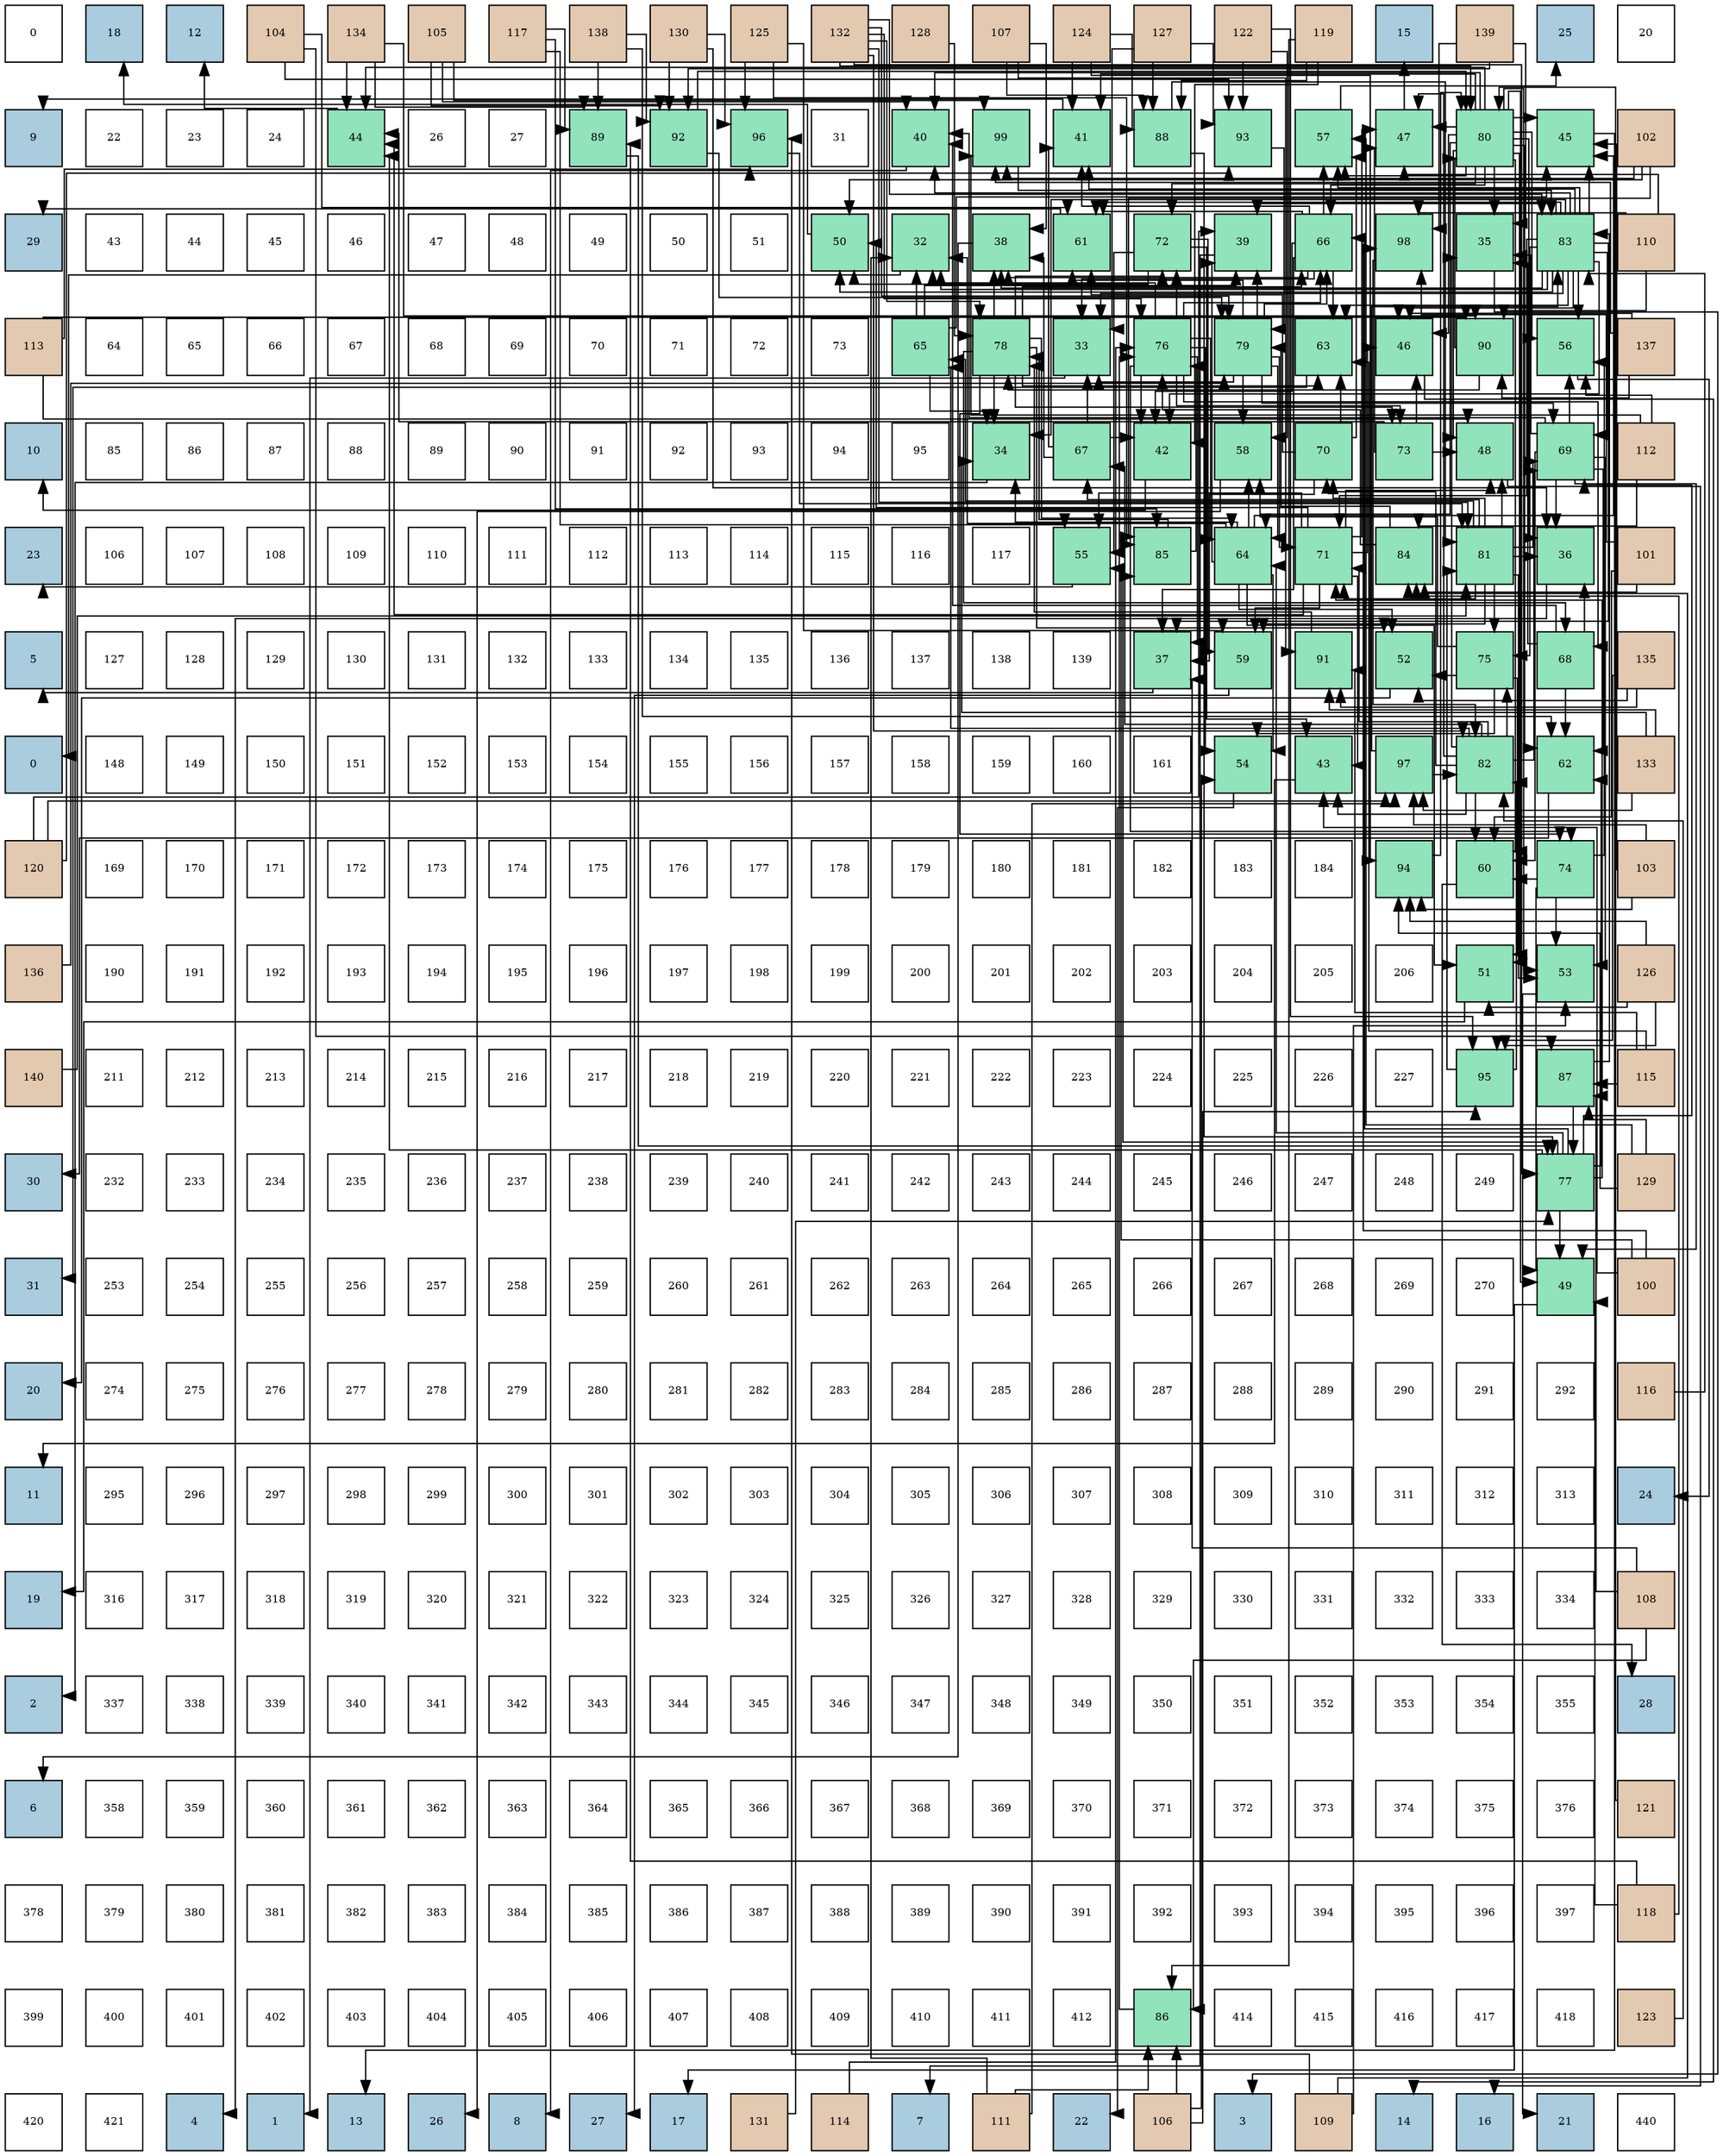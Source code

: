digraph layout{
 rankdir=TB;
 splines=ortho;
 node [style=filled shape=square fixedsize=true width=0.6];
0[label="0", fontsize=8, fillcolor="#ffffff"];
1[label="18", fontsize=8, fillcolor="#a9ccde"];
2[label="12", fontsize=8, fillcolor="#a9ccde"];
3[label="104", fontsize=8, fillcolor="#e3c9af"];
4[label="134", fontsize=8, fillcolor="#e3c9af"];
5[label="105", fontsize=8, fillcolor="#e3c9af"];
6[label="117", fontsize=8, fillcolor="#e3c9af"];
7[label="138", fontsize=8, fillcolor="#e3c9af"];
8[label="130", fontsize=8, fillcolor="#e3c9af"];
9[label="125", fontsize=8, fillcolor="#e3c9af"];
10[label="132", fontsize=8, fillcolor="#e3c9af"];
11[label="128", fontsize=8, fillcolor="#e3c9af"];
12[label="107", fontsize=8, fillcolor="#e3c9af"];
13[label="124", fontsize=8, fillcolor="#e3c9af"];
14[label="127", fontsize=8, fillcolor="#e3c9af"];
15[label="122", fontsize=8, fillcolor="#e3c9af"];
16[label="119", fontsize=8, fillcolor="#e3c9af"];
17[label="15", fontsize=8, fillcolor="#a9ccde"];
18[label="139", fontsize=8, fillcolor="#e3c9af"];
19[label="25", fontsize=8, fillcolor="#a9ccde"];
20[label="20", fontsize=8, fillcolor="#ffffff"];
21[label="9", fontsize=8, fillcolor="#a9ccde"];
22[label="22", fontsize=8, fillcolor="#ffffff"];
23[label="23", fontsize=8, fillcolor="#ffffff"];
24[label="24", fontsize=8, fillcolor="#ffffff"];
25[label="44", fontsize=8, fillcolor="#91e3bb"];
26[label="26", fontsize=8, fillcolor="#ffffff"];
27[label="27", fontsize=8, fillcolor="#ffffff"];
28[label="89", fontsize=8, fillcolor="#91e3bb"];
29[label="92", fontsize=8, fillcolor="#91e3bb"];
30[label="96", fontsize=8, fillcolor="#91e3bb"];
31[label="31", fontsize=8, fillcolor="#ffffff"];
32[label="40", fontsize=8, fillcolor="#91e3bb"];
33[label="99", fontsize=8, fillcolor="#91e3bb"];
34[label="41", fontsize=8, fillcolor="#91e3bb"];
35[label="88", fontsize=8, fillcolor="#91e3bb"];
36[label="93", fontsize=8, fillcolor="#91e3bb"];
37[label="57", fontsize=8, fillcolor="#91e3bb"];
38[label="47", fontsize=8, fillcolor="#91e3bb"];
39[label="80", fontsize=8, fillcolor="#91e3bb"];
40[label="45", fontsize=8, fillcolor="#91e3bb"];
41[label="102", fontsize=8, fillcolor="#e3c9af"];
42[label="29", fontsize=8, fillcolor="#a9ccde"];
43[label="43", fontsize=8, fillcolor="#ffffff"];
44[label="44", fontsize=8, fillcolor="#ffffff"];
45[label="45", fontsize=8, fillcolor="#ffffff"];
46[label="46", fontsize=8, fillcolor="#ffffff"];
47[label="47", fontsize=8, fillcolor="#ffffff"];
48[label="48", fontsize=8, fillcolor="#ffffff"];
49[label="49", fontsize=8, fillcolor="#ffffff"];
50[label="50", fontsize=8, fillcolor="#ffffff"];
51[label="51", fontsize=8, fillcolor="#ffffff"];
52[label="50", fontsize=8, fillcolor="#91e3bb"];
53[label="32", fontsize=8, fillcolor="#91e3bb"];
54[label="38", fontsize=8, fillcolor="#91e3bb"];
55[label="61", fontsize=8, fillcolor="#91e3bb"];
56[label="72", fontsize=8, fillcolor="#91e3bb"];
57[label="39", fontsize=8, fillcolor="#91e3bb"];
58[label="66", fontsize=8, fillcolor="#91e3bb"];
59[label="98", fontsize=8, fillcolor="#91e3bb"];
60[label="35", fontsize=8, fillcolor="#91e3bb"];
61[label="83", fontsize=8, fillcolor="#91e3bb"];
62[label="110", fontsize=8, fillcolor="#e3c9af"];
63[label="113", fontsize=8, fillcolor="#e3c9af"];
64[label="64", fontsize=8, fillcolor="#ffffff"];
65[label="65", fontsize=8, fillcolor="#ffffff"];
66[label="66", fontsize=8, fillcolor="#ffffff"];
67[label="67", fontsize=8, fillcolor="#ffffff"];
68[label="68", fontsize=8, fillcolor="#ffffff"];
69[label="69", fontsize=8, fillcolor="#ffffff"];
70[label="70", fontsize=8, fillcolor="#ffffff"];
71[label="71", fontsize=8, fillcolor="#ffffff"];
72[label="72", fontsize=8, fillcolor="#ffffff"];
73[label="73", fontsize=8, fillcolor="#ffffff"];
74[label="65", fontsize=8, fillcolor="#91e3bb"];
75[label="78", fontsize=8, fillcolor="#91e3bb"];
76[label="33", fontsize=8, fillcolor="#91e3bb"];
77[label="76", fontsize=8, fillcolor="#91e3bb"];
78[label="79", fontsize=8, fillcolor="#91e3bb"];
79[label="63", fontsize=8, fillcolor="#91e3bb"];
80[label="46", fontsize=8, fillcolor="#91e3bb"];
81[label="90", fontsize=8, fillcolor="#91e3bb"];
82[label="56", fontsize=8, fillcolor="#91e3bb"];
83[label="137", fontsize=8, fillcolor="#e3c9af"];
84[label="10", fontsize=8, fillcolor="#a9ccde"];
85[label="85", fontsize=8, fillcolor="#ffffff"];
86[label="86", fontsize=8, fillcolor="#ffffff"];
87[label="87", fontsize=8, fillcolor="#ffffff"];
88[label="88", fontsize=8, fillcolor="#ffffff"];
89[label="89", fontsize=8, fillcolor="#ffffff"];
90[label="90", fontsize=8, fillcolor="#ffffff"];
91[label="91", fontsize=8, fillcolor="#ffffff"];
92[label="92", fontsize=8, fillcolor="#ffffff"];
93[label="93", fontsize=8, fillcolor="#ffffff"];
94[label="94", fontsize=8, fillcolor="#ffffff"];
95[label="95", fontsize=8, fillcolor="#ffffff"];
96[label="34", fontsize=8, fillcolor="#91e3bb"];
97[label="67", fontsize=8, fillcolor="#91e3bb"];
98[label="42", fontsize=8, fillcolor="#91e3bb"];
99[label="58", fontsize=8, fillcolor="#91e3bb"];
100[label="70", fontsize=8, fillcolor="#91e3bb"];
101[label="73", fontsize=8, fillcolor="#91e3bb"];
102[label="48", fontsize=8, fillcolor="#91e3bb"];
103[label="69", fontsize=8, fillcolor="#91e3bb"];
104[label="112", fontsize=8, fillcolor="#e3c9af"];
105[label="23", fontsize=8, fillcolor="#a9ccde"];
106[label="106", fontsize=8, fillcolor="#ffffff"];
107[label="107", fontsize=8, fillcolor="#ffffff"];
108[label="108", fontsize=8, fillcolor="#ffffff"];
109[label="109", fontsize=8, fillcolor="#ffffff"];
110[label="110", fontsize=8, fillcolor="#ffffff"];
111[label="111", fontsize=8, fillcolor="#ffffff"];
112[label="112", fontsize=8, fillcolor="#ffffff"];
113[label="113", fontsize=8, fillcolor="#ffffff"];
114[label="114", fontsize=8, fillcolor="#ffffff"];
115[label="115", fontsize=8, fillcolor="#ffffff"];
116[label="116", fontsize=8, fillcolor="#ffffff"];
117[label="117", fontsize=8, fillcolor="#ffffff"];
118[label="55", fontsize=8, fillcolor="#91e3bb"];
119[label="85", fontsize=8, fillcolor="#91e3bb"];
120[label="64", fontsize=8, fillcolor="#91e3bb"];
121[label="71", fontsize=8, fillcolor="#91e3bb"];
122[label="84", fontsize=8, fillcolor="#91e3bb"];
123[label="81", fontsize=8, fillcolor="#91e3bb"];
124[label="36", fontsize=8, fillcolor="#91e3bb"];
125[label="101", fontsize=8, fillcolor="#e3c9af"];
126[label="5", fontsize=8, fillcolor="#a9ccde"];
127[label="127", fontsize=8, fillcolor="#ffffff"];
128[label="128", fontsize=8, fillcolor="#ffffff"];
129[label="129", fontsize=8, fillcolor="#ffffff"];
130[label="130", fontsize=8, fillcolor="#ffffff"];
131[label="131", fontsize=8, fillcolor="#ffffff"];
132[label="132", fontsize=8, fillcolor="#ffffff"];
133[label="133", fontsize=8, fillcolor="#ffffff"];
134[label="134", fontsize=8, fillcolor="#ffffff"];
135[label="135", fontsize=8, fillcolor="#ffffff"];
136[label="136", fontsize=8, fillcolor="#ffffff"];
137[label="137", fontsize=8, fillcolor="#ffffff"];
138[label="138", fontsize=8, fillcolor="#ffffff"];
139[label="139", fontsize=8, fillcolor="#ffffff"];
140[label="37", fontsize=8, fillcolor="#91e3bb"];
141[label="59", fontsize=8, fillcolor="#91e3bb"];
142[label="91", fontsize=8, fillcolor="#91e3bb"];
143[label="52", fontsize=8, fillcolor="#91e3bb"];
144[label="75", fontsize=8, fillcolor="#91e3bb"];
145[label="68", fontsize=8, fillcolor="#91e3bb"];
146[label="135", fontsize=8, fillcolor="#e3c9af"];
147[label="0", fontsize=8, fillcolor="#a9ccde"];
148[label="148", fontsize=8, fillcolor="#ffffff"];
149[label="149", fontsize=8, fillcolor="#ffffff"];
150[label="150", fontsize=8, fillcolor="#ffffff"];
151[label="151", fontsize=8, fillcolor="#ffffff"];
152[label="152", fontsize=8, fillcolor="#ffffff"];
153[label="153", fontsize=8, fillcolor="#ffffff"];
154[label="154", fontsize=8, fillcolor="#ffffff"];
155[label="155", fontsize=8, fillcolor="#ffffff"];
156[label="156", fontsize=8, fillcolor="#ffffff"];
157[label="157", fontsize=8, fillcolor="#ffffff"];
158[label="158", fontsize=8, fillcolor="#ffffff"];
159[label="159", fontsize=8, fillcolor="#ffffff"];
160[label="160", fontsize=8, fillcolor="#ffffff"];
161[label="161", fontsize=8, fillcolor="#ffffff"];
162[label="54", fontsize=8, fillcolor="#91e3bb"];
163[label="43", fontsize=8, fillcolor="#91e3bb"];
164[label="97", fontsize=8, fillcolor="#91e3bb"];
165[label="82", fontsize=8, fillcolor="#91e3bb"];
166[label="62", fontsize=8, fillcolor="#91e3bb"];
167[label="133", fontsize=8, fillcolor="#e3c9af"];
168[label="120", fontsize=8, fillcolor="#e3c9af"];
169[label="169", fontsize=8, fillcolor="#ffffff"];
170[label="170", fontsize=8, fillcolor="#ffffff"];
171[label="171", fontsize=8, fillcolor="#ffffff"];
172[label="172", fontsize=8, fillcolor="#ffffff"];
173[label="173", fontsize=8, fillcolor="#ffffff"];
174[label="174", fontsize=8, fillcolor="#ffffff"];
175[label="175", fontsize=8, fillcolor="#ffffff"];
176[label="176", fontsize=8, fillcolor="#ffffff"];
177[label="177", fontsize=8, fillcolor="#ffffff"];
178[label="178", fontsize=8, fillcolor="#ffffff"];
179[label="179", fontsize=8, fillcolor="#ffffff"];
180[label="180", fontsize=8, fillcolor="#ffffff"];
181[label="181", fontsize=8, fillcolor="#ffffff"];
182[label="182", fontsize=8, fillcolor="#ffffff"];
183[label="183", fontsize=8, fillcolor="#ffffff"];
184[label="184", fontsize=8, fillcolor="#ffffff"];
185[label="94", fontsize=8, fillcolor="#91e3bb"];
186[label="60", fontsize=8, fillcolor="#91e3bb"];
187[label="74", fontsize=8, fillcolor="#91e3bb"];
188[label="103", fontsize=8, fillcolor="#e3c9af"];
189[label="136", fontsize=8, fillcolor="#e3c9af"];
190[label="190", fontsize=8, fillcolor="#ffffff"];
191[label="191", fontsize=8, fillcolor="#ffffff"];
192[label="192", fontsize=8, fillcolor="#ffffff"];
193[label="193", fontsize=8, fillcolor="#ffffff"];
194[label="194", fontsize=8, fillcolor="#ffffff"];
195[label="195", fontsize=8, fillcolor="#ffffff"];
196[label="196", fontsize=8, fillcolor="#ffffff"];
197[label="197", fontsize=8, fillcolor="#ffffff"];
198[label="198", fontsize=8, fillcolor="#ffffff"];
199[label="199", fontsize=8, fillcolor="#ffffff"];
200[label="200", fontsize=8, fillcolor="#ffffff"];
201[label="201", fontsize=8, fillcolor="#ffffff"];
202[label="202", fontsize=8, fillcolor="#ffffff"];
203[label="203", fontsize=8, fillcolor="#ffffff"];
204[label="204", fontsize=8, fillcolor="#ffffff"];
205[label="205", fontsize=8, fillcolor="#ffffff"];
206[label="206", fontsize=8, fillcolor="#ffffff"];
207[label="51", fontsize=8, fillcolor="#91e3bb"];
208[label="53", fontsize=8, fillcolor="#91e3bb"];
209[label="126", fontsize=8, fillcolor="#e3c9af"];
210[label="140", fontsize=8, fillcolor="#e3c9af"];
211[label="211", fontsize=8, fillcolor="#ffffff"];
212[label="212", fontsize=8, fillcolor="#ffffff"];
213[label="213", fontsize=8, fillcolor="#ffffff"];
214[label="214", fontsize=8, fillcolor="#ffffff"];
215[label="215", fontsize=8, fillcolor="#ffffff"];
216[label="216", fontsize=8, fillcolor="#ffffff"];
217[label="217", fontsize=8, fillcolor="#ffffff"];
218[label="218", fontsize=8, fillcolor="#ffffff"];
219[label="219", fontsize=8, fillcolor="#ffffff"];
220[label="220", fontsize=8, fillcolor="#ffffff"];
221[label="221", fontsize=8, fillcolor="#ffffff"];
222[label="222", fontsize=8, fillcolor="#ffffff"];
223[label="223", fontsize=8, fillcolor="#ffffff"];
224[label="224", fontsize=8, fillcolor="#ffffff"];
225[label="225", fontsize=8, fillcolor="#ffffff"];
226[label="226", fontsize=8, fillcolor="#ffffff"];
227[label="227", fontsize=8, fillcolor="#ffffff"];
228[label="95", fontsize=8, fillcolor="#91e3bb"];
229[label="87", fontsize=8, fillcolor="#91e3bb"];
230[label="115", fontsize=8, fillcolor="#e3c9af"];
231[label="30", fontsize=8, fillcolor="#a9ccde"];
232[label="232", fontsize=8, fillcolor="#ffffff"];
233[label="233", fontsize=8, fillcolor="#ffffff"];
234[label="234", fontsize=8, fillcolor="#ffffff"];
235[label="235", fontsize=8, fillcolor="#ffffff"];
236[label="236", fontsize=8, fillcolor="#ffffff"];
237[label="237", fontsize=8, fillcolor="#ffffff"];
238[label="238", fontsize=8, fillcolor="#ffffff"];
239[label="239", fontsize=8, fillcolor="#ffffff"];
240[label="240", fontsize=8, fillcolor="#ffffff"];
241[label="241", fontsize=8, fillcolor="#ffffff"];
242[label="242", fontsize=8, fillcolor="#ffffff"];
243[label="243", fontsize=8, fillcolor="#ffffff"];
244[label="244", fontsize=8, fillcolor="#ffffff"];
245[label="245", fontsize=8, fillcolor="#ffffff"];
246[label="246", fontsize=8, fillcolor="#ffffff"];
247[label="247", fontsize=8, fillcolor="#ffffff"];
248[label="248", fontsize=8, fillcolor="#ffffff"];
249[label="249", fontsize=8, fillcolor="#ffffff"];
250[label="77", fontsize=8, fillcolor="#91e3bb"];
251[label="129", fontsize=8, fillcolor="#e3c9af"];
252[label="31", fontsize=8, fillcolor="#a9ccde"];
253[label="253", fontsize=8, fillcolor="#ffffff"];
254[label="254", fontsize=8, fillcolor="#ffffff"];
255[label="255", fontsize=8, fillcolor="#ffffff"];
256[label="256", fontsize=8, fillcolor="#ffffff"];
257[label="257", fontsize=8, fillcolor="#ffffff"];
258[label="258", fontsize=8, fillcolor="#ffffff"];
259[label="259", fontsize=8, fillcolor="#ffffff"];
260[label="260", fontsize=8, fillcolor="#ffffff"];
261[label="261", fontsize=8, fillcolor="#ffffff"];
262[label="262", fontsize=8, fillcolor="#ffffff"];
263[label="263", fontsize=8, fillcolor="#ffffff"];
264[label="264", fontsize=8, fillcolor="#ffffff"];
265[label="265", fontsize=8, fillcolor="#ffffff"];
266[label="266", fontsize=8, fillcolor="#ffffff"];
267[label="267", fontsize=8, fillcolor="#ffffff"];
268[label="268", fontsize=8, fillcolor="#ffffff"];
269[label="269", fontsize=8, fillcolor="#ffffff"];
270[label="270", fontsize=8, fillcolor="#ffffff"];
271[label="49", fontsize=8, fillcolor="#91e3bb"];
272[label="100", fontsize=8, fillcolor="#e3c9af"];
273[label="20", fontsize=8, fillcolor="#a9ccde"];
274[label="274", fontsize=8, fillcolor="#ffffff"];
275[label="275", fontsize=8, fillcolor="#ffffff"];
276[label="276", fontsize=8, fillcolor="#ffffff"];
277[label="277", fontsize=8, fillcolor="#ffffff"];
278[label="278", fontsize=8, fillcolor="#ffffff"];
279[label="279", fontsize=8, fillcolor="#ffffff"];
280[label="280", fontsize=8, fillcolor="#ffffff"];
281[label="281", fontsize=8, fillcolor="#ffffff"];
282[label="282", fontsize=8, fillcolor="#ffffff"];
283[label="283", fontsize=8, fillcolor="#ffffff"];
284[label="284", fontsize=8, fillcolor="#ffffff"];
285[label="285", fontsize=8, fillcolor="#ffffff"];
286[label="286", fontsize=8, fillcolor="#ffffff"];
287[label="287", fontsize=8, fillcolor="#ffffff"];
288[label="288", fontsize=8, fillcolor="#ffffff"];
289[label="289", fontsize=8, fillcolor="#ffffff"];
290[label="290", fontsize=8, fillcolor="#ffffff"];
291[label="291", fontsize=8, fillcolor="#ffffff"];
292[label="292", fontsize=8, fillcolor="#ffffff"];
293[label="116", fontsize=8, fillcolor="#e3c9af"];
294[label="11", fontsize=8, fillcolor="#a9ccde"];
295[label="295", fontsize=8, fillcolor="#ffffff"];
296[label="296", fontsize=8, fillcolor="#ffffff"];
297[label="297", fontsize=8, fillcolor="#ffffff"];
298[label="298", fontsize=8, fillcolor="#ffffff"];
299[label="299", fontsize=8, fillcolor="#ffffff"];
300[label="300", fontsize=8, fillcolor="#ffffff"];
301[label="301", fontsize=8, fillcolor="#ffffff"];
302[label="302", fontsize=8, fillcolor="#ffffff"];
303[label="303", fontsize=8, fillcolor="#ffffff"];
304[label="304", fontsize=8, fillcolor="#ffffff"];
305[label="305", fontsize=8, fillcolor="#ffffff"];
306[label="306", fontsize=8, fillcolor="#ffffff"];
307[label="307", fontsize=8, fillcolor="#ffffff"];
308[label="308", fontsize=8, fillcolor="#ffffff"];
309[label="309", fontsize=8, fillcolor="#ffffff"];
310[label="310", fontsize=8, fillcolor="#ffffff"];
311[label="311", fontsize=8, fillcolor="#ffffff"];
312[label="312", fontsize=8, fillcolor="#ffffff"];
313[label="313", fontsize=8, fillcolor="#ffffff"];
314[label="24", fontsize=8, fillcolor="#a9ccde"];
315[label="19", fontsize=8, fillcolor="#a9ccde"];
316[label="316", fontsize=8, fillcolor="#ffffff"];
317[label="317", fontsize=8, fillcolor="#ffffff"];
318[label="318", fontsize=8, fillcolor="#ffffff"];
319[label="319", fontsize=8, fillcolor="#ffffff"];
320[label="320", fontsize=8, fillcolor="#ffffff"];
321[label="321", fontsize=8, fillcolor="#ffffff"];
322[label="322", fontsize=8, fillcolor="#ffffff"];
323[label="323", fontsize=8, fillcolor="#ffffff"];
324[label="324", fontsize=8, fillcolor="#ffffff"];
325[label="325", fontsize=8, fillcolor="#ffffff"];
326[label="326", fontsize=8, fillcolor="#ffffff"];
327[label="327", fontsize=8, fillcolor="#ffffff"];
328[label="328", fontsize=8, fillcolor="#ffffff"];
329[label="329", fontsize=8, fillcolor="#ffffff"];
330[label="330", fontsize=8, fillcolor="#ffffff"];
331[label="331", fontsize=8, fillcolor="#ffffff"];
332[label="332", fontsize=8, fillcolor="#ffffff"];
333[label="333", fontsize=8, fillcolor="#ffffff"];
334[label="334", fontsize=8, fillcolor="#ffffff"];
335[label="108", fontsize=8, fillcolor="#e3c9af"];
336[label="2", fontsize=8, fillcolor="#a9ccde"];
337[label="337", fontsize=8, fillcolor="#ffffff"];
338[label="338", fontsize=8, fillcolor="#ffffff"];
339[label="339", fontsize=8, fillcolor="#ffffff"];
340[label="340", fontsize=8, fillcolor="#ffffff"];
341[label="341", fontsize=8, fillcolor="#ffffff"];
342[label="342", fontsize=8, fillcolor="#ffffff"];
343[label="343", fontsize=8, fillcolor="#ffffff"];
344[label="344", fontsize=8, fillcolor="#ffffff"];
345[label="345", fontsize=8, fillcolor="#ffffff"];
346[label="346", fontsize=8, fillcolor="#ffffff"];
347[label="347", fontsize=8, fillcolor="#ffffff"];
348[label="348", fontsize=8, fillcolor="#ffffff"];
349[label="349", fontsize=8, fillcolor="#ffffff"];
350[label="350", fontsize=8, fillcolor="#ffffff"];
351[label="351", fontsize=8, fillcolor="#ffffff"];
352[label="352", fontsize=8, fillcolor="#ffffff"];
353[label="353", fontsize=8, fillcolor="#ffffff"];
354[label="354", fontsize=8, fillcolor="#ffffff"];
355[label="355", fontsize=8, fillcolor="#ffffff"];
356[label="28", fontsize=8, fillcolor="#a9ccde"];
357[label="6", fontsize=8, fillcolor="#a9ccde"];
358[label="358", fontsize=8, fillcolor="#ffffff"];
359[label="359", fontsize=8, fillcolor="#ffffff"];
360[label="360", fontsize=8, fillcolor="#ffffff"];
361[label="361", fontsize=8, fillcolor="#ffffff"];
362[label="362", fontsize=8, fillcolor="#ffffff"];
363[label="363", fontsize=8, fillcolor="#ffffff"];
364[label="364", fontsize=8, fillcolor="#ffffff"];
365[label="365", fontsize=8, fillcolor="#ffffff"];
366[label="366", fontsize=8, fillcolor="#ffffff"];
367[label="367", fontsize=8, fillcolor="#ffffff"];
368[label="368", fontsize=8, fillcolor="#ffffff"];
369[label="369", fontsize=8, fillcolor="#ffffff"];
370[label="370", fontsize=8, fillcolor="#ffffff"];
371[label="371", fontsize=8, fillcolor="#ffffff"];
372[label="372", fontsize=8, fillcolor="#ffffff"];
373[label="373", fontsize=8, fillcolor="#ffffff"];
374[label="374", fontsize=8, fillcolor="#ffffff"];
375[label="375", fontsize=8, fillcolor="#ffffff"];
376[label="376", fontsize=8, fillcolor="#ffffff"];
377[label="121", fontsize=8, fillcolor="#e3c9af"];
378[label="378", fontsize=8, fillcolor="#ffffff"];
379[label="379", fontsize=8, fillcolor="#ffffff"];
380[label="380", fontsize=8, fillcolor="#ffffff"];
381[label="381", fontsize=8, fillcolor="#ffffff"];
382[label="382", fontsize=8, fillcolor="#ffffff"];
383[label="383", fontsize=8, fillcolor="#ffffff"];
384[label="384", fontsize=8, fillcolor="#ffffff"];
385[label="385", fontsize=8, fillcolor="#ffffff"];
386[label="386", fontsize=8, fillcolor="#ffffff"];
387[label="387", fontsize=8, fillcolor="#ffffff"];
388[label="388", fontsize=8, fillcolor="#ffffff"];
389[label="389", fontsize=8, fillcolor="#ffffff"];
390[label="390", fontsize=8, fillcolor="#ffffff"];
391[label="391", fontsize=8, fillcolor="#ffffff"];
392[label="392", fontsize=8, fillcolor="#ffffff"];
393[label="393", fontsize=8, fillcolor="#ffffff"];
394[label="394", fontsize=8, fillcolor="#ffffff"];
395[label="395", fontsize=8, fillcolor="#ffffff"];
396[label="396", fontsize=8, fillcolor="#ffffff"];
397[label="397", fontsize=8, fillcolor="#ffffff"];
398[label="118", fontsize=8, fillcolor="#e3c9af"];
399[label="399", fontsize=8, fillcolor="#ffffff"];
400[label="400", fontsize=8, fillcolor="#ffffff"];
401[label="401", fontsize=8, fillcolor="#ffffff"];
402[label="402", fontsize=8, fillcolor="#ffffff"];
403[label="403", fontsize=8, fillcolor="#ffffff"];
404[label="404", fontsize=8, fillcolor="#ffffff"];
405[label="405", fontsize=8, fillcolor="#ffffff"];
406[label="406", fontsize=8, fillcolor="#ffffff"];
407[label="407", fontsize=8, fillcolor="#ffffff"];
408[label="408", fontsize=8, fillcolor="#ffffff"];
409[label="409", fontsize=8, fillcolor="#ffffff"];
410[label="410", fontsize=8, fillcolor="#ffffff"];
411[label="411", fontsize=8, fillcolor="#ffffff"];
412[label="412", fontsize=8, fillcolor="#ffffff"];
413[label="86", fontsize=8, fillcolor="#91e3bb"];
414[label="414", fontsize=8, fillcolor="#ffffff"];
415[label="415", fontsize=8, fillcolor="#ffffff"];
416[label="416", fontsize=8, fillcolor="#ffffff"];
417[label="417", fontsize=8, fillcolor="#ffffff"];
418[label="418", fontsize=8, fillcolor="#ffffff"];
419[label="123", fontsize=8, fillcolor="#e3c9af"];
420[label="420", fontsize=8, fillcolor="#ffffff"];
421[label="421", fontsize=8, fillcolor="#ffffff"];
422[label="4", fontsize=8, fillcolor="#a9ccde"];
423[label="1", fontsize=8, fillcolor="#a9ccde"];
424[label="13", fontsize=8, fillcolor="#a9ccde"];
425[label="26", fontsize=8, fillcolor="#a9ccde"];
426[label="8", fontsize=8, fillcolor="#a9ccde"];
427[label="27", fontsize=8, fillcolor="#a9ccde"];
428[label="17", fontsize=8, fillcolor="#a9ccde"];
429[label="131", fontsize=8, fillcolor="#e3c9af"];
430[label="114", fontsize=8, fillcolor="#e3c9af"];
431[label="7", fontsize=8, fillcolor="#a9ccde"];
432[label="111", fontsize=8, fillcolor="#e3c9af"];
433[label="22", fontsize=8, fillcolor="#a9ccde"];
434[label="106", fontsize=8, fillcolor="#e3c9af"];
435[label="3", fontsize=8, fillcolor="#a9ccde"];
436[label="109", fontsize=8, fillcolor="#e3c9af"];
437[label="14", fontsize=8, fillcolor="#a9ccde"];
438[label="16", fontsize=8, fillcolor="#a9ccde"];
439[label="21", fontsize=8, fillcolor="#a9ccde"];
440[label="440", fontsize=8, fillcolor="#ffffff"];
edge [constraint=false, style=vis];53 -> 147;
76 -> 423;
96 -> 336;
60 -> 435;
124 -> 422;
140 -> 126;
54 -> 357;
57 -> 431;
32 -> 426;
34 -> 21;
98 -> 84;
163 -> 294;
25 -> 2;
40 -> 424;
80 -> 437;
38 -> 17;
102 -> 438;
271 -> 428;
52 -> 1;
207 -> 315;
143 -> 273;
208 -> 439;
162 -> 433;
118 -> 105;
82 -> 314;
37 -> 19;
99 -> 425;
141 -> 427;
186 -> 356;
55 -> 42;
166 -> 231;
79 -> 252;
120 -> 53;
120 -> 96;
120 -> 57;
120 -> 40;
120 -> 207;
120 -> 143;
120 -> 162;
120 -> 99;
74 -> 53;
74 -> 96;
74 -> 57;
74 -> 40;
58 -> 76;
58 -> 140;
58 -> 54;
58 -> 34;
58 -> 98;
58 -> 37;
58 -> 55;
58 -> 79;
97 -> 76;
97 -> 54;
97 -> 34;
97 -> 98;
145 -> 60;
145 -> 124;
145 -> 32;
145 -> 166;
103 -> 60;
103 -> 124;
103 -> 32;
103 -> 271;
103 -> 208;
103 -> 82;
103 -> 186;
103 -> 166;
100 -> 140;
100 -> 37;
100 -> 55;
100 -> 79;
121 -> 163;
121 -> 25;
121 -> 80;
121 -> 38;
121 -> 102;
121 -> 52;
121 -> 118;
121 -> 141;
56 -> 163;
56 -> 52;
56 -> 118;
56 -> 141;
101 -> 25;
101 -> 80;
101 -> 38;
101 -> 102;
187 -> 271;
187 -> 208;
187 -> 82;
187 -> 186;
144 -> 207;
144 -> 143;
144 -> 162;
144 -> 99;
77 -> 53;
77 -> 140;
77 -> 98;
77 -> 162;
77 -> 120;
77 -> 58;
77 -> 145;
77 -> 56;
77 -> 101;
77 -> 187;
250 -> 25;
250 -> 271;
250 -> 118;
250 -> 166;
250 -> 120;
250 -> 58;
250 -> 103;
250 -> 121;
75 -> 96;
75 -> 54;
75 -> 143;
75 -> 79;
75 -> 120;
75 -> 58;
75 -> 145;
75 -> 56;
75 -> 101;
75 -> 187;
78 -> 76;
78 -> 57;
78 -> 99;
78 -> 55;
78 -> 120;
78 -> 58;
78 -> 103;
78 -> 121;
39 -> 60;
39 -> 124;
39 -> 32;
39 -> 34;
39 -> 25;
39 -> 40;
39 -> 80;
39 -> 38;
39 -> 102;
39 -> 271;
39 -> 207;
39 -> 208;
39 -> 82;
39 -> 37;
39 -> 186;
39 -> 166;
39 -> 120;
39 -> 58;
39 -> 56;
123 -> 124;
123 -> 102;
123 -> 208;
123 -> 141;
123 -> 74;
123 -> 97;
123 -> 103;
123 -> 100;
123 -> 121;
123 -> 144;
165 -> 60;
165 -> 163;
165 -> 38;
165 -> 186;
165 -> 74;
165 -> 97;
165 -> 103;
165 -> 100;
165 -> 121;
165 -> 144;
61 -> 53;
61 -> 76;
61 -> 96;
61 -> 140;
61 -> 54;
61 -> 57;
61 -> 32;
61 -> 34;
61 -> 98;
61 -> 40;
61 -> 80;
61 -> 52;
61 -> 82;
61 -> 37;
61 -> 55;
61 -> 79;
61 -> 103;
61 -> 121;
61 -> 144;
122 -> 77;
122 -> 78;
119 -> 77;
119 -> 75;
413 -> 77;
229 -> 250;
229 -> 61;
35 -> 250;
35 -> 123;
28 -> 250;
81 -> 75;
81 -> 39;
142 -> 75;
29 -> 78;
29 -> 39;
36 -> 78;
185 -> 39;
228 -> 123;
228 -> 165;
30 -> 123;
164 -> 165;
164 -> 61;
59 -> 165;
33 -> 61;
272 -> 163;
272 -> 119;
272 -> 59;
125 -> 186;
125 -> 122;
125 -> 59;
41 -> 52;
41 -> 119;
41 -> 33;
188 -> 40;
188 -> 185;
188 -> 164;
3 -> 55;
3 -> 229;
3 -> 36;
5 -> 32;
5 -> 29;
5 -> 33;
434 -> 162;
434 -> 413;
434 -> 228;
12 -> 54;
12 -> 35;
12 -> 142;
335 -> 140;
335 -> 413;
335 -> 229;
436 -> 208;
436 -> 122;
436 -> 30;
62 -> 38;
62 -> 81;
62 -> 59;
432 -> 53;
432 -> 413;
432 -> 164;
104 -> 82;
104 -> 122;
104 -> 33;
63 -> 102;
63 -> 81;
63 -> 30;
430 -> 77;
230 -> 79;
230 -> 229;
230 -> 142;
293 -> 61;
6 -> 118;
6 -> 119;
6 -> 28;
398 -> 271;
398 -> 122;
398 -> 28;
16 -> 98;
16 -> 413;
16 -> 35;
168 -> 57;
168 -> 36;
168 -> 164;
377 -> 39;
15 -> 99;
15 -> 36;
15 -> 228;
419 -> 165;
13 -> 34;
13 -> 35;
13 -> 185;
9 -> 141;
9 -> 119;
9 -> 30;
209 -> 207;
209 -> 185;
209 -> 228;
14 -> 76;
14 -> 35;
14 -> 36;
11 -> 75;
251 -> 37;
251 -> 229;
251 -> 185;
8 -> 124;
8 -> 29;
8 -> 30;
429 -> 250;
10 -> 77;
10 -> 250;
10 -> 75;
10 -> 78;
10 -> 39;
10 -> 123;
10 -> 165;
10 -> 61;
167 -> 96;
167 -> 142;
167 -> 164;
4 -> 25;
4 -> 28;
4 -> 81;
146 -> 143;
146 -> 142;
146 -> 228;
189 -> 78;
83 -> 80;
83 -> 81;
83 -> 33;
7 -> 166;
7 -> 28;
7 -> 29;
18 -> 60;
18 -> 29;
18 -> 59;
210 -> 123;
edge [constraint=true, style=invis];
0 -> 21 -> 42 -> 63 -> 84 -> 105 -> 126 -> 147 -> 168 -> 189 -> 210 -> 231 -> 252 -> 273 -> 294 -> 315 -> 336 -> 357 -> 378 -> 399 -> 420;
1 -> 22 -> 43 -> 64 -> 85 -> 106 -> 127 -> 148 -> 169 -> 190 -> 211 -> 232 -> 253 -> 274 -> 295 -> 316 -> 337 -> 358 -> 379 -> 400 -> 421;
2 -> 23 -> 44 -> 65 -> 86 -> 107 -> 128 -> 149 -> 170 -> 191 -> 212 -> 233 -> 254 -> 275 -> 296 -> 317 -> 338 -> 359 -> 380 -> 401 -> 422;
3 -> 24 -> 45 -> 66 -> 87 -> 108 -> 129 -> 150 -> 171 -> 192 -> 213 -> 234 -> 255 -> 276 -> 297 -> 318 -> 339 -> 360 -> 381 -> 402 -> 423;
4 -> 25 -> 46 -> 67 -> 88 -> 109 -> 130 -> 151 -> 172 -> 193 -> 214 -> 235 -> 256 -> 277 -> 298 -> 319 -> 340 -> 361 -> 382 -> 403 -> 424;
5 -> 26 -> 47 -> 68 -> 89 -> 110 -> 131 -> 152 -> 173 -> 194 -> 215 -> 236 -> 257 -> 278 -> 299 -> 320 -> 341 -> 362 -> 383 -> 404 -> 425;
6 -> 27 -> 48 -> 69 -> 90 -> 111 -> 132 -> 153 -> 174 -> 195 -> 216 -> 237 -> 258 -> 279 -> 300 -> 321 -> 342 -> 363 -> 384 -> 405 -> 426;
7 -> 28 -> 49 -> 70 -> 91 -> 112 -> 133 -> 154 -> 175 -> 196 -> 217 -> 238 -> 259 -> 280 -> 301 -> 322 -> 343 -> 364 -> 385 -> 406 -> 427;
8 -> 29 -> 50 -> 71 -> 92 -> 113 -> 134 -> 155 -> 176 -> 197 -> 218 -> 239 -> 260 -> 281 -> 302 -> 323 -> 344 -> 365 -> 386 -> 407 -> 428;
9 -> 30 -> 51 -> 72 -> 93 -> 114 -> 135 -> 156 -> 177 -> 198 -> 219 -> 240 -> 261 -> 282 -> 303 -> 324 -> 345 -> 366 -> 387 -> 408 -> 429;
10 -> 31 -> 52 -> 73 -> 94 -> 115 -> 136 -> 157 -> 178 -> 199 -> 220 -> 241 -> 262 -> 283 -> 304 -> 325 -> 346 -> 367 -> 388 -> 409 -> 430;
11 -> 32 -> 53 -> 74 -> 95 -> 116 -> 137 -> 158 -> 179 -> 200 -> 221 -> 242 -> 263 -> 284 -> 305 -> 326 -> 347 -> 368 -> 389 -> 410 -> 431;
12 -> 33 -> 54 -> 75 -> 96 -> 117 -> 138 -> 159 -> 180 -> 201 -> 222 -> 243 -> 264 -> 285 -> 306 -> 327 -> 348 -> 369 -> 390 -> 411 -> 432;
13 -> 34 -> 55 -> 76 -> 97 -> 118 -> 139 -> 160 -> 181 -> 202 -> 223 -> 244 -> 265 -> 286 -> 307 -> 328 -> 349 -> 370 -> 391 -> 412 -> 433;
14 -> 35 -> 56 -> 77 -> 98 -> 119 -> 140 -> 161 -> 182 -> 203 -> 224 -> 245 -> 266 -> 287 -> 308 -> 329 -> 350 -> 371 -> 392 -> 413 -> 434;
15 -> 36 -> 57 -> 78 -> 99 -> 120 -> 141 -> 162 -> 183 -> 204 -> 225 -> 246 -> 267 -> 288 -> 309 -> 330 -> 351 -> 372 -> 393 -> 414 -> 435;
16 -> 37 -> 58 -> 79 -> 100 -> 121 -> 142 -> 163 -> 184 -> 205 -> 226 -> 247 -> 268 -> 289 -> 310 -> 331 -> 352 -> 373 -> 394 -> 415 -> 436;
17 -> 38 -> 59 -> 80 -> 101 -> 122 -> 143 -> 164 -> 185 -> 206 -> 227 -> 248 -> 269 -> 290 -> 311 -> 332 -> 353 -> 374 -> 395 -> 416 -> 437;
18 -> 39 -> 60 -> 81 -> 102 -> 123 -> 144 -> 165 -> 186 -> 207 -> 228 -> 249 -> 270 -> 291 -> 312 -> 333 -> 354 -> 375 -> 396 -> 417 -> 438;
19 -> 40 -> 61 -> 82 -> 103 -> 124 -> 145 -> 166 -> 187 -> 208 -> 229 -> 250 -> 271 -> 292 -> 313 -> 334 -> 355 -> 376 -> 397 -> 418 -> 439;
20 -> 41 -> 62 -> 83 -> 104 -> 125 -> 146 -> 167 -> 188 -> 209 -> 230 -> 251 -> 272 -> 293 -> 314 -> 335 -> 356 -> 377 -> 398 -> 419 -> 440;
rank = same {0 -> 1 -> 2 -> 3 -> 4 -> 5 -> 6 -> 7 -> 8 -> 9 -> 10 -> 11 -> 12 -> 13 -> 14 -> 15 -> 16 -> 17 -> 18 -> 19 -> 20};
rank = same {21 -> 22 -> 23 -> 24 -> 25 -> 26 -> 27 -> 28 -> 29 -> 30 -> 31 -> 32 -> 33 -> 34 -> 35 -> 36 -> 37 -> 38 -> 39 -> 40 -> 41};
rank = same {42 -> 43 -> 44 -> 45 -> 46 -> 47 -> 48 -> 49 -> 50 -> 51 -> 52 -> 53 -> 54 -> 55 -> 56 -> 57 -> 58 -> 59 -> 60 -> 61 -> 62};
rank = same {63 -> 64 -> 65 -> 66 -> 67 -> 68 -> 69 -> 70 -> 71 -> 72 -> 73 -> 74 -> 75 -> 76 -> 77 -> 78 -> 79 -> 80 -> 81 -> 82 -> 83};
rank = same {84 -> 85 -> 86 -> 87 -> 88 -> 89 -> 90 -> 91 -> 92 -> 93 -> 94 -> 95 -> 96 -> 97 -> 98 -> 99 -> 100 -> 101 -> 102 -> 103 -> 104};
rank = same {105 -> 106 -> 107 -> 108 -> 109 -> 110 -> 111 -> 112 -> 113 -> 114 -> 115 -> 116 -> 117 -> 118 -> 119 -> 120 -> 121 -> 122 -> 123 -> 124 -> 125};
rank = same {126 -> 127 -> 128 -> 129 -> 130 -> 131 -> 132 -> 133 -> 134 -> 135 -> 136 -> 137 -> 138 -> 139 -> 140 -> 141 -> 142 -> 143 -> 144 -> 145 -> 146};
rank = same {147 -> 148 -> 149 -> 150 -> 151 -> 152 -> 153 -> 154 -> 155 -> 156 -> 157 -> 158 -> 159 -> 160 -> 161 -> 162 -> 163 -> 164 -> 165 -> 166 -> 167};
rank = same {168 -> 169 -> 170 -> 171 -> 172 -> 173 -> 174 -> 175 -> 176 -> 177 -> 178 -> 179 -> 180 -> 181 -> 182 -> 183 -> 184 -> 185 -> 186 -> 187 -> 188};
rank = same {189 -> 190 -> 191 -> 192 -> 193 -> 194 -> 195 -> 196 -> 197 -> 198 -> 199 -> 200 -> 201 -> 202 -> 203 -> 204 -> 205 -> 206 -> 207 -> 208 -> 209};
rank = same {210 -> 211 -> 212 -> 213 -> 214 -> 215 -> 216 -> 217 -> 218 -> 219 -> 220 -> 221 -> 222 -> 223 -> 224 -> 225 -> 226 -> 227 -> 228 -> 229 -> 230};
rank = same {231 -> 232 -> 233 -> 234 -> 235 -> 236 -> 237 -> 238 -> 239 -> 240 -> 241 -> 242 -> 243 -> 244 -> 245 -> 246 -> 247 -> 248 -> 249 -> 250 -> 251};
rank = same {252 -> 253 -> 254 -> 255 -> 256 -> 257 -> 258 -> 259 -> 260 -> 261 -> 262 -> 263 -> 264 -> 265 -> 266 -> 267 -> 268 -> 269 -> 270 -> 271 -> 272};
rank = same {273 -> 274 -> 275 -> 276 -> 277 -> 278 -> 279 -> 280 -> 281 -> 282 -> 283 -> 284 -> 285 -> 286 -> 287 -> 288 -> 289 -> 290 -> 291 -> 292 -> 293};
rank = same {294 -> 295 -> 296 -> 297 -> 298 -> 299 -> 300 -> 301 -> 302 -> 303 -> 304 -> 305 -> 306 -> 307 -> 308 -> 309 -> 310 -> 311 -> 312 -> 313 -> 314};
rank = same {315 -> 316 -> 317 -> 318 -> 319 -> 320 -> 321 -> 322 -> 323 -> 324 -> 325 -> 326 -> 327 -> 328 -> 329 -> 330 -> 331 -> 332 -> 333 -> 334 -> 335};
rank = same {336 -> 337 -> 338 -> 339 -> 340 -> 341 -> 342 -> 343 -> 344 -> 345 -> 346 -> 347 -> 348 -> 349 -> 350 -> 351 -> 352 -> 353 -> 354 -> 355 -> 356};
rank = same {357 -> 358 -> 359 -> 360 -> 361 -> 362 -> 363 -> 364 -> 365 -> 366 -> 367 -> 368 -> 369 -> 370 -> 371 -> 372 -> 373 -> 374 -> 375 -> 376 -> 377};
rank = same {378 -> 379 -> 380 -> 381 -> 382 -> 383 -> 384 -> 385 -> 386 -> 387 -> 388 -> 389 -> 390 -> 391 -> 392 -> 393 -> 394 -> 395 -> 396 -> 397 -> 398};
rank = same {399 -> 400 -> 401 -> 402 -> 403 -> 404 -> 405 -> 406 -> 407 -> 408 -> 409 -> 410 -> 411 -> 412 -> 413 -> 414 -> 415 -> 416 -> 417 -> 418 -> 419};
rank = same {420 -> 421 -> 422 -> 423 -> 424 -> 425 -> 426 -> 427 -> 428 -> 429 -> 430 -> 431 -> 432 -> 433 -> 434 -> 435 -> 436 -> 437 -> 438 -> 439 -> 440};
}